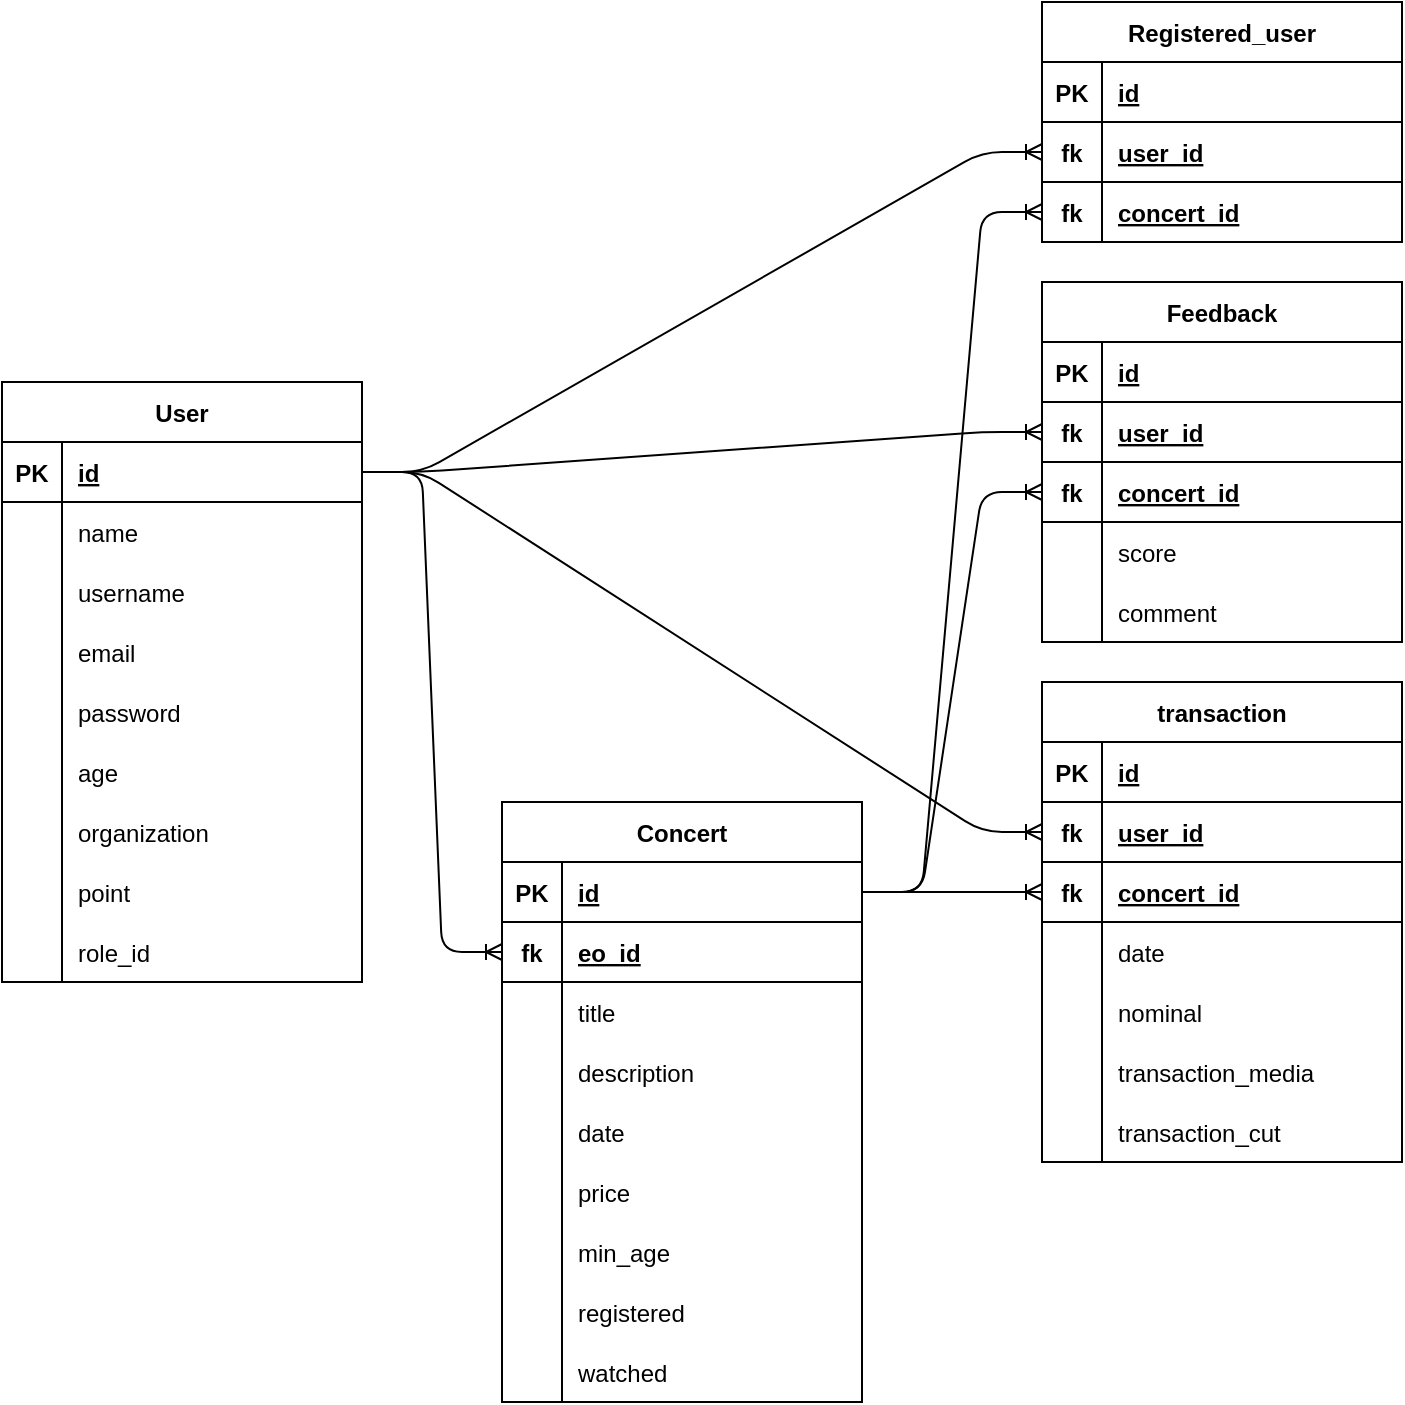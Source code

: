 <mxfile version="13.7.9" type="device"><diagram id="289aoKU1SkO0a2Dhedqb" name="Page-1"><mxGraphModel dx="1240" dy="1136" grid="1" gridSize="10" guides="1" tooltips="1" connect="1" arrows="1" fold="1" page="0" pageScale="1" pageWidth="850" pageHeight="1100" math="0" shadow="0"><root><mxCell id="0"/><mxCell id="1" parent="0"/><mxCell id="FfAV3dslwJQSL78X-hpX-55" style="edgeStyle=entityRelationEdgeStyle;orthogonalLoop=1;jettySize=auto;html=1;exitX=1;exitY=0.5;exitDx=0;exitDy=0;entryX=0;entryY=0.5;entryDx=0;entryDy=0;endArrow=ERoneToMany;fontSize=12;" parent="1" source="FfAV3dslwJQSL78X-hpX-2" target="FfAV3dslwJQSL78X-hpX-49" edge="1"><mxGeometry relative="1" as="geometry"/></mxCell><mxCell id="BCrbyeC83OzOymxAbKwZ-53" style="edgeStyle=entityRelationEdgeStyle;orthogonalLoop=1;jettySize=auto;html=1;exitX=1;exitY=0.5;exitDx=0;exitDy=0;entryX=0;entryY=0.5;entryDx=0;entryDy=0;endArrow=ERoneToMany;fontSize=12;" parent="1" source="FfAV3dslwJQSL78X-hpX-28" target="BCrbyeC83OzOymxAbKwZ-49" edge="1"><mxGeometry relative="1" as="geometry"/></mxCell><mxCell id="BCrbyeC83OzOymxAbKwZ-54" style="edgeStyle=entityRelationEdgeStyle;orthogonalLoop=1;jettySize=auto;html=1;exitX=1;exitY=0.5;exitDx=0;exitDy=0;entryX=0;entryY=0.5;entryDx=0;entryDy=0;endArrow=ERoneToMany;fontSize=12;" parent="1" source="FfAV3dslwJQSL78X-hpX-2" target="BCrbyeC83OzOymxAbKwZ-40" edge="1"><mxGeometry relative="1" as="geometry"/></mxCell><mxCell id="BCrbyeC83OzOymxAbKwZ-56" style="edgeStyle=entityRelationEdgeStyle;orthogonalLoop=1;jettySize=auto;html=1;exitX=1;exitY=0.5;exitDx=0;exitDy=0;entryX=0;entryY=0.5;entryDx=0;entryDy=0;endArrow=ERoneToMany;fontSize=12;" parent="1" source="FfAV3dslwJQSL78X-hpX-28" target="BCrbyeC83OzOymxAbKwZ-24" edge="1"><mxGeometry relative="1" as="geometry"/></mxCell><mxCell id="BCrbyeC83OzOymxAbKwZ-57" style="edgeStyle=entityRelationEdgeStyle;orthogonalLoop=1;jettySize=auto;html=1;exitX=1;exitY=0.5;exitDx=0;exitDy=0;entryX=0;entryY=0.5;entryDx=0;entryDy=0;endArrow=ERoneToMany;fontSize=12;" parent="1" source="FfAV3dslwJQSL78X-hpX-2" target="BCrbyeC83OzOymxAbKwZ-33" edge="1"><mxGeometry relative="1" as="geometry"/></mxCell><mxCell id="BCrbyeC83OzOymxAbKwZ-89" style="edgeStyle=entityRelationEdgeStyle;orthogonalLoop=1;jettySize=auto;html=1;exitX=1;exitY=0.5;exitDx=0;exitDy=0;entryX=0;entryY=0.5;entryDx=0;entryDy=0;endArrow=ERoneToMany;fontSize=12;" parent="1" source="FfAV3dslwJQSL78X-hpX-2" target="BCrbyeC83OzOymxAbKwZ-68" edge="1"><mxGeometry relative="1" as="geometry"/></mxCell><mxCell id="BCrbyeC83OzOymxAbKwZ-90" style="edgeStyle=entityRelationEdgeStyle;orthogonalLoop=1;jettySize=auto;html=1;exitX=1;exitY=0.5;exitDx=0;exitDy=0;entryX=0;entryY=0.5;entryDx=0;entryDy=0;endArrow=ERoneToMany;fontSize=12;" parent="1" source="FfAV3dslwJQSL78X-hpX-28" target="BCrbyeC83OzOymxAbKwZ-86" edge="1"><mxGeometry relative="1" as="geometry"/></mxCell><mxCell id="FfAV3dslwJQSL78X-hpX-1" value="User" style="shape=table;startSize=30;container=1;collapsible=1;childLayout=tableLayout;fixedRows=1;rowLines=0;fontStyle=1;align=center;resizeLast=1;" parent="1" vertex="1"><mxGeometry x="40" y="150" width="180" height="300" as="geometry"/></mxCell><mxCell id="FfAV3dslwJQSL78X-hpX-2" value="" style="shape=partialRectangle;collapsible=0;dropTarget=0;pointerEvents=0;fillColor=none;top=0;left=0;bottom=1;right=0;points=[[0,0.5],[1,0.5]];portConstraint=eastwest;" parent="FfAV3dslwJQSL78X-hpX-1" vertex="1"><mxGeometry y="30" width="180" height="30" as="geometry"/></mxCell><mxCell id="FfAV3dslwJQSL78X-hpX-3" value="PK" style="shape=partialRectangle;connectable=0;fillColor=none;top=0;left=0;bottom=0;right=0;fontStyle=1;overflow=hidden;" parent="FfAV3dslwJQSL78X-hpX-2" vertex="1"><mxGeometry width="30" height="30" as="geometry"/></mxCell><mxCell id="FfAV3dslwJQSL78X-hpX-4" value="id" style="shape=partialRectangle;connectable=0;fillColor=none;top=0;left=0;bottom=0;right=0;align=left;spacingLeft=6;fontStyle=5;overflow=hidden;" parent="FfAV3dslwJQSL78X-hpX-2" vertex="1"><mxGeometry x="30" width="150" height="30" as="geometry"/></mxCell><mxCell id="FfAV3dslwJQSL78X-hpX-5" value="" style="shape=partialRectangle;collapsible=0;dropTarget=0;pointerEvents=0;fillColor=none;top=0;left=0;bottom=0;right=0;points=[[0,0.5],[1,0.5]];portConstraint=eastwest;" parent="FfAV3dslwJQSL78X-hpX-1" vertex="1"><mxGeometry y="60" width="180" height="30" as="geometry"/></mxCell><mxCell id="FfAV3dslwJQSL78X-hpX-6" value="" style="shape=partialRectangle;connectable=0;fillColor=none;top=0;left=0;bottom=0;right=0;editable=1;overflow=hidden;" parent="FfAV3dslwJQSL78X-hpX-5" vertex="1"><mxGeometry width="30" height="30" as="geometry"/></mxCell><mxCell id="FfAV3dslwJQSL78X-hpX-7" value="name" style="shape=partialRectangle;connectable=0;fillColor=none;top=0;left=0;bottom=0;right=0;align=left;spacingLeft=6;overflow=hidden;" parent="FfAV3dslwJQSL78X-hpX-5" vertex="1"><mxGeometry x="30" width="150" height="30" as="geometry"/></mxCell><mxCell id="FfAV3dslwJQSL78X-hpX-15" value="" style="shape=partialRectangle;collapsible=0;dropTarget=0;pointerEvents=0;fillColor=none;top=0;left=0;bottom=0;right=0;points=[[0,0.5],[1,0.5]];portConstraint=eastwest;" parent="FfAV3dslwJQSL78X-hpX-1" vertex="1"><mxGeometry y="90" width="180" height="30" as="geometry"/></mxCell><mxCell id="FfAV3dslwJQSL78X-hpX-16" value="" style="shape=partialRectangle;connectable=0;fillColor=none;top=0;left=0;bottom=0;right=0;editable=1;overflow=hidden;" parent="FfAV3dslwJQSL78X-hpX-15" vertex="1"><mxGeometry width="30" height="30" as="geometry"/></mxCell><mxCell id="FfAV3dslwJQSL78X-hpX-17" value="username" style="shape=partialRectangle;connectable=0;fillColor=none;top=0;left=0;bottom=0;right=0;align=left;spacingLeft=6;overflow=hidden;" parent="FfAV3dslwJQSL78X-hpX-15" vertex="1"><mxGeometry x="30" width="150" height="30" as="geometry"/></mxCell><mxCell id="FfAV3dslwJQSL78X-hpX-18" value="" style="shape=partialRectangle;collapsible=0;dropTarget=0;pointerEvents=0;fillColor=none;top=0;left=0;bottom=0;right=0;points=[[0,0.5],[1,0.5]];portConstraint=eastwest;" parent="FfAV3dslwJQSL78X-hpX-1" vertex="1"><mxGeometry y="120" width="180" height="30" as="geometry"/></mxCell><mxCell id="FfAV3dslwJQSL78X-hpX-19" value="" style="shape=partialRectangle;connectable=0;fillColor=none;top=0;left=0;bottom=0;right=0;editable=1;overflow=hidden;" parent="FfAV3dslwJQSL78X-hpX-18" vertex="1"><mxGeometry width="30" height="30" as="geometry"/></mxCell><mxCell id="FfAV3dslwJQSL78X-hpX-20" value="email" style="shape=partialRectangle;connectable=0;fillColor=none;top=0;left=0;bottom=0;right=0;align=left;spacingLeft=6;overflow=hidden;" parent="FfAV3dslwJQSL78X-hpX-18" vertex="1"><mxGeometry x="30" width="150" height="30" as="geometry"/></mxCell><mxCell id="FfAV3dslwJQSL78X-hpX-21" value="" style="shape=partialRectangle;collapsible=0;dropTarget=0;pointerEvents=0;fillColor=none;top=0;left=0;bottom=0;right=0;points=[[0,0.5],[1,0.5]];portConstraint=eastwest;" parent="FfAV3dslwJQSL78X-hpX-1" vertex="1"><mxGeometry y="150" width="180" height="30" as="geometry"/></mxCell><mxCell id="FfAV3dslwJQSL78X-hpX-22" value="" style="shape=partialRectangle;connectable=0;fillColor=none;top=0;left=0;bottom=0;right=0;editable=1;overflow=hidden;" parent="FfAV3dslwJQSL78X-hpX-21" vertex="1"><mxGeometry width="30" height="30" as="geometry"/></mxCell><mxCell id="FfAV3dslwJQSL78X-hpX-23" value="password" style="shape=partialRectangle;connectable=0;fillColor=none;top=0;left=0;bottom=0;right=0;align=left;spacingLeft=6;overflow=hidden;" parent="FfAV3dslwJQSL78X-hpX-21" vertex="1"><mxGeometry x="30" width="150" height="30" as="geometry"/></mxCell><mxCell id="FfAV3dslwJQSL78X-hpX-24" value="" style="shape=partialRectangle;collapsible=0;dropTarget=0;pointerEvents=0;fillColor=none;top=0;left=0;bottom=0;right=0;points=[[0,0.5],[1,0.5]];portConstraint=eastwest;" parent="FfAV3dslwJQSL78X-hpX-1" vertex="1"><mxGeometry y="180" width="180" height="30" as="geometry"/></mxCell><mxCell id="FfAV3dslwJQSL78X-hpX-25" value="" style="shape=partialRectangle;connectable=0;fillColor=none;top=0;left=0;bottom=0;right=0;editable=1;overflow=hidden;" parent="FfAV3dslwJQSL78X-hpX-24" vertex="1"><mxGeometry width="30" height="30" as="geometry"/></mxCell><mxCell id="FfAV3dslwJQSL78X-hpX-26" value="age" style="shape=partialRectangle;connectable=0;fillColor=none;top=0;left=0;bottom=0;right=0;align=left;spacingLeft=6;overflow=hidden;" parent="FfAV3dslwJQSL78X-hpX-24" vertex="1"><mxGeometry x="30" width="150" height="30" as="geometry"/></mxCell><mxCell id="BCrbyeC83OzOymxAbKwZ-91" value="" style="shape=partialRectangle;collapsible=0;dropTarget=0;pointerEvents=0;fillColor=none;top=0;left=0;bottom=0;right=0;points=[[0,0.5],[1,0.5]];portConstraint=eastwest;" parent="FfAV3dslwJQSL78X-hpX-1" vertex="1"><mxGeometry y="210" width="180" height="30" as="geometry"/></mxCell><mxCell id="BCrbyeC83OzOymxAbKwZ-92" value="" style="shape=partialRectangle;connectable=0;fillColor=none;top=0;left=0;bottom=0;right=0;editable=1;overflow=hidden;" parent="BCrbyeC83OzOymxAbKwZ-91" vertex="1"><mxGeometry width="30" height="30" as="geometry"/></mxCell><mxCell id="BCrbyeC83OzOymxAbKwZ-93" value="organization" style="shape=partialRectangle;connectable=0;fillColor=none;top=0;left=0;bottom=0;right=0;align=left;spacingLeft=6;overflow=hidden;" parent="BCrbyeC83OzOymxAbKwZ-91" vertex="1"><mxGeometry x="30" width="150" height="30" as="geometry"/></mxCell><mxCell id="BCrbyeC83OzOymxAbKwZ-58" value="" style="shape=partialRectangle;collapsible=0;dropTarget=0;pointerEvents=0;fillColor=none;top=0;left=0;bottom=0;right=0;points=[[0,0.5],[1,0.5]];portConstraint=eastwest;" parent="FfAV3dslwJQSL78X-hpX-1" vertex="1"><mxGeometry y="240" width="180" height="30" as="geometry"/></mxCell><mxCell id="BCrbyeC83OzOymxAbKwZ-59" value="" style="shape=partialRectangle;connectable=0;fillColor=none;top=0;left=0;bottom=0;right=0;editable=1;overflow=hidden;" parent="BCrbyeC83OzOymxAbKwZ-58" vertex="1"><mxGeometry width="30" height="30" as="geometry"/></mxCell><mxCell id="BCrbyeC83OzOymxAbKwZ-60" value="point" style="shape=partialRectangle;connectable=0;fillColor=none;top=0;left=0;bottom=0;right=0;align=left;spacingLeft=6;overflow=hidden;" parent="BCrbyeC83OzOymxAbKwZ-58" vertex="1"><mxGeometry x="30" width="150" height="30" as="geometry"/></mxCell><mxCell id="FfAV3dslwJQSL78X-hpX-46" value="" style="shape=partialRectangle;collapsible=0;dropTarget=0;pointerEvents=0;fillColor=none;top=0;left=0;bottom=0;right=0;points=[[0,0.5],[1,0.5]];portConstraint=eastwest;" parent="FfAV3dslwJQSL78X-hpX-1" vertex="1"><mxGeometry y="270" width="180" height="30" as="geometry"/></mxCell><mxCell id="FfAV3dslwJQSL78X-hpX-47" value="" style="shape=partialRectangle;connectable=0;fillColor=none;top=0;left=0;bottom=0;right=0;editable=1;overflow=hidden;" parent="FfAV3dslwJQSL78X-hpX-46" vertex="1"><mxGeometry width="30" height="30" as="geometry"/></mxCell><mxCell id="FfAV3dslwJQSL78X-hpX-48" value="role_id" style="shape=partialRectangle;connectable=0;fillColor=none;top=0;left=0;bottom=0;right=0;align=left;spacingLeft=6;overflow=hidden;" parent="FfAV3dslwJQSL78X-hpX-46" vertex="1"><mxGeometry x="30" width="150" height="30" as="geometry"/></mxCell><mxCell id="FfAV3dslwJQSL78X-hpX-27" value="Concert" style="shape=table;startSize=30;container=1;collapsible=1;childLayout=tableLayout;fixedRows=1;rowLines=0;fontStyle=1;align=center;resizeLast=1;" parent="1" vertex="1"><mxGeometry x="290" y="360" width="180" height="300" as="geometry"/></mxCell><mxCell id="FfAV3dslwJQSL78X-hpX-28" value="" style="shape=partialRectangle;collapsible=0;dropTarget=0;pointerEvents=0;fillColor=none;top=0;left=0;bottom=1;right=0;points=[[0,0.5],[1,0.5]];portConstraint=eastwest;" parent="FfAV3dslwJQSL78X-hpX-27" vertex="1"><mxGeometry y="30" width="180" height="30" as="geometry"/></mxCell><mxCell id="FfAV3dslwJQSL78X-hpX-29" value="PK" style="shape=partialRectangle;connectable=0;fillColor=none;top=0;left=0;bottom=0;right=0;fontStyle=1;overflow=hidden;" parent="FfAV3dslwJQSL78X-hpX-28" vertex="1"><mxGeometry width="30" height="30" as="geometry"/></mxCell><mxCell id="FfAV3dslwJQSL78X-hpX-30" value="id" style="shape=partialRectangle;connectable=0;fillColor=none;top=0;left=0;bottom=0;right=0;align=left;spacingLeft=6;fontStyle=5;overflow=hidden;" parent="FfAV3dslwJQSL78X-hpX-28" vertex="1"><mxGeometry x="30" width="150" height="30" as="geometry"/></mxCell><mxCell id="FfAV3dslwJQSL78X-hpX-49" value="" style="shape=partialRectangle;collapsible=0;dropTarget=0;pointerEvents=0;fillColor=none;top=0;left=0;bottom=1;right=0;points=[[0,0.5],[1,0.5]];portConstraint=eastwest;" parent="FfAV3dslwJQSL78X-hpX-27" vertex="1"><mxGeometry y="60" width="180" height="30" as="geometry"/></mxCell><mxCell id="FfAV3dslwJQSL78X-hpX-50" value="fk" style="shape=partialRectangle;connectable=0;fillColor=none;top=0;left=0;bottom=0;right=0;fontStyle=1;overflow=hidden;" parent="FfAV3dslwJQSL78X-hpX-49" vertex="1"><mxGeometry width="30" height="30" as="geometry"/></mxCell><mxCell id="FfAV3dslwJQSL78X-hpX-51" value="eo_id" style="shape=partialRectangle;connectable=0;fillColor=none;top=0;left=0;bottom=0;right=0;align=left;spacingLeft=6;fontStyle=5;overflow=hidden;" parent="FfAV3dslwJQSL78X-hpX-49" vertex="1"><mxGeometry x="30" width="150" height="30" as="geometry"/></mxCell><mxCell id="FfAV3dslwJQSL78X-hpX-34" value="" style="shape=partialRectangle;collapsible=0;dropTarget=0;pointerEvents=0;fillColor=none;top=0;left=0;bottom=0;right=0;points=[[0,0.5],[1,0.5]];portConstraint=eastwest;" parent="FfAV3dslwJQSL78X-hpX-27" vertex="1"><mxGeometry y="90" width="180" height="30" as="geometry"/></mxCell><mxCell id="FfAV3dslwJQSL78X-hpX-35" value="" style="shape=partialRectangle;connectable=0;fillColor=none;top=0;left=0;bottom=0;right=0;editable=1;overflow=hidden;" parent="FfAV3dslwJQSL78X-hpX-34" vertex="1"><mxGeometry width="30" height="30" as="geometry"/></mxCell><mxCell id="FfAV3dslwJQSL78X-hpX-36" value="title" style="shape=partialRectangle;connectable=0;fillColor=none;top=0;left=0;bottom=0;right=0;align=left;spacingLeft=6;overflow=hidden;" parent="FfAV3dslwJQSL78X-hpX-34" vertex="1"><mxGeometry x="30" width="150" height="30" as="geometry"/></mxCell><mxCell id="FfAV3dslwJQSL78X-hpX-37" value="" style="shape=partialRectangle;collapsible=0;dropTarget=0;pointerEvents=0;fillColor=none;top=0;left=0;bottom=0;right=0;points=[[0,0.5],[1,0.5]];portConstraint=eastwest;" parent="FfAV3dslwJQSL78X-hpX-27" vertex="1"><mxGeometry y="120" width="180" height="30" as="geometry"/></mxCell><mxCell id="FfAV3dslwJQSL78X-hpX-38" value="" style="shape=partialRectangle;connectable=0;fillColor=none;top=0;left=0;bottom=0;right=0;editable=1;overflow=hidden;" parent="FfAV3dslwJQSL78X-hpX-37" vertex="1"><mxGeometry width="30" height="30" as="geometry"/></mxCell><mxCell id="FfAV3dslwJQSL78X-hpX-39" value="description" style="shape=partialRectangle;connectable=0;fillColor=none;top=0;left=0;bottom=0;right=0;align=left;spacingLeft=6;overflow=hidden;" parent="FfAV3dslwJQSL78X-hpX-37" vertex="1"><mxGeometry x="30" width="150" height="30" as="geometry"/></mxCell><mxCell id="FfAV3dslwJQSL78X-hpX-43" value="" style="shape=partialRectangle;collapsible=0;dropTarget=0;pointerEvents=0;fillColor=none;top=0;left=0;bottom=0;right=0;points=[[0,0.5],[1,0.5]];portConstraint=eastwest;" parent="FfAV3dslwJQSL78X-hpX-27" vertex="1"><mxGeometry y="150" width="180" height="30" as="geometry"/></mxCell><mxCell id="FfAV3dslwJQSL78X-hpX-44" value="" style="shape=partialRectangle;connectable=0;fillColor=none;top=0;left=0;bottom=0;right=0;editable=1;overflow=hidden;" parent="FfAV3dslwJQSL78X-hpX-43" vertex="1"><mxGeometry width="30" height="30" as="geometry"/></mxCell><mxCell id="FfAV3dslwJQSL78X-hpX-45" value="date" style="shape=partialRectangle;connectable=0;fillColor=none;top=0;left=0;bottom=0;right=0;align=left;spacingLeft=6;overflow=hidden;" parent="FfAV3dslwJQSL78X-hpX-43" vertex="1"><mxGeometry x="30" width="150" height="30" as="geometry"/></mxCell><mxCell id="FfAV3dslwJQSL78X-hpX-52" value="" style="shape=partialRectangle;collapsible=0;dropTarget=0;pointerEvents=0;fillColor=none;top=0;left=0;bottom=0;right=0;points=[[0,0.5],[1,0.5]];portConstraint=eastwest;" parent="FfAV3dslwJQSL78X-hpX-27" vertex="1"><mxGeometry y="180" width="180" height="30" as="geometry"/></mxCell><mxCell id="FfAV3dslwJQSL78X-hpX-53" value="" style="shape=partialRectangle;connectable=0;fillColor=none;top=0;left=0;bottom=0;right=0;editable=1;overflow=hidden;" parent="FfAV3dslwJQSL78X-hpX-52" vertex="1"><mxGeometry width="30" height="30" as="geometry"/></mxCell><mxCell id="FfAV3dslwJQSL78X-hpX-54" value="price" style="shape=partialRectangle;connectable=0;fillColor=none;top=0;left=0;bottom=0;right=0;align=left;spacingLeft=6;overflow=hidden;" parent="FfAV3dslwJQSL78X-hpX-52" vertex="1"><mxGeometry x="30" width="150" height="30" as="geometry"/></mxCell><mxCell id="BCrbyeC83OzOymxAbKwZ-61" value="" style="shape=partialRectangle;collapsible=0;dropTarget=0;pointerEvents=0;fillColor=none;top=0;left=0;bottom=0;right=0;points=[[0,0.5],[1,0.5]];portConstraint=eastwest;" parent="FfAV3dslwJQSL78X-hpX-27" vertex="1"><mxGeometry y="210" width="180" height="30" as="geometry"/></mxCell><mxCell id="BCrbyeC83OzOymxAbKwZ-62" value="" style="shape=partialRectangle;connectable=0;fillColor=none;top=0;left=0;bottom=0;right=0;editable=1;overflow=hidden;" parent="BCrbyeC83OzOymxAbKwZ-61" vertex="1"><mxGeometry width="30" height="30" as="geometry"/></mxCell><mxCell id="BCrbyeC83OzOymxAbKwZ-63" value="min_age" style="shape=partialRectangle;connectable=0;fillColor=none;top=0;left=0;bottom=0;right=0;align=left;spacingLeft=6;overflow=hidden;" parent="BCrbyeC83OzOymxAbKwZ-61" vertex="1"><mxGeometry x="30" width="150" height="30" as="geometry"/></mxCell><mxCell id="BCrbyeC83OzOymxAbKwZ-8" value="" style="shape=partialRectangle;collapsible=0;dropTarget=0;pointerEvents=0;fillColor=none;top=0;left=0;bottom=0;right=0;points=[[0,0.5],[1,0.5]];portConstraint=eastwest;" parent="FfAV3dslwJQSL78X-hpX-27" vertex="1"><mxGeometry y="240" width="180" height="30" as="geometry"/></mxCell><mxCell id="BCrbyeC83OzOymxAbKwZ-9" value="" style="shape=partialRectangle;connectable=0;fillColor=none;top=0;left=0;bottom=0;right=0;editable=1;overflow=hidden;" parent="BCrbyeC83OzOymxAbKwZ-8" vertex="1"><mxGeometry width="30" height="30" as="geometry"/></mxCell><mxCell id="BCrbyeC83OzOymxAbKwZ-10" value="registered" style="shape=partialRectangle;connectable=0;fillColor=none;top=0;left=0;bottom=0;right=0;align=left;spacingLeft=6;overflow=hidden;" parent="BCrbyeC83OzOymxAbKwZ-8" vertex="1"><mxGeometry x="30" width="150" height="30" as="geometry"/></mxCell><mxCell id="BCrbyeC83OzOymxAbKwZ-11" value="" style="shape=partialRectangle;collapsible=0;dropTarget=0;pointerEvents=0;fillColor=none;top=0;left=0;bottom=0;right=0;points=[[0,0.5],[1,0.5]];portConstraint=eastwest;" parent="FfAV3dslwJQSL78X-hpX-27" vertex="1"><mxGeometry y="270" width="180" height="30" as="geometry"/></mxCell><mxCell id="BCrbyeC83OzOymxAbKwZ-12" value="" style="shape=partialRectangle;connectable=0;fillColor=none;top=0;left=0;bottom=0;right=0;editable=1;overflow=hidden;" parent="BCrbyeC83OzOymxAbKwZ-11" vertex="1"><mxGeometry width="30" height="30" as="geometry"/></mxCell><mxCell id="BCrbyeC83OzOymxAbKwZ-13" value="watched" style="shape=partialRectangle;connectable=0;fillColor=none;top=0;left=0;bottom=0;right=0;align=left;spacingLeft=6;overflow=hidden;" parent="BCrbyeC83OzOymxAbKwZ-11" vertex="1"><mxGeometry x="30" width="150" height="30" as="geometry"/></mxCell><mxCell id="BCrbyeC83OzOymxAbKwZ-36" value="Registered_user" style="shape=table;startSize=30;container=1;collapsible=1;childLayout=tableLayout;fixedRows=1;rowLines=0;fontStyle=1;align=center;resizeLast=1;" parent="1" vertex="1"><mxGeometry x="560" y="-40" width="180" height="120" as="geometry"/></mxCell><mxCell id="BCrbyeC83OzOymxAbKwZ-37" value="" style="shape=partialRectangle;collapsible=0;dropTarget=0;pointerEvents=0;fillColor=none;top=0;left=0;bottom=1;right=0;points=[[0,0.5],[1,0.5]];portConstraint=eastwest;" parent="BCrbyeC83OzOymxAbKwZ-36" vertex="1"><mxGeometry y="30" width="180" height="30" as="geometry"/></mxCell><mxCell id="BCrbyeC83OzOymxAbKwZ-38" value="PK" style="shape=partialRectangle;connectable=0;fillColor=none;top=0;left=0;bottom=0;right=0;fontStyle=1;overflow=hidden;" parent="BCrbyeC83OzOymxAbKwZ-37" vertex="1"><mxGeometry width="30" height="30" as="geometry"/></mxCell><mxCell id="BCrbyeC83OzOymxAbKwZ-39" value="id" style="shape=partialRectangle;connectable=0;fillColor=none;top=0;left=0;bottom=0;right=0;align=left;spacingLeft=6;fontStyle=5;overflow=hidden;" parent="BCrbyeC83OzOymxAbKwZ-37" vertex="1"><mxGeometry x="30" width="150" height="30" as="geometry"/></mxCell><mxCell id="BCrbyeC83OzOymxAbKwZ-40" value="" style="shape=partialRectangle;collapsible=0;dropTarget=0;pointerEvents=0;fillColor=none;top=0;left=0;bottom=1;right=0;points=[[0,0.5],[1,0.5]];portConstraint=eastwest;" parent="BCrbyeC83OzOymxAbKwZ-36" vertex="1"><mxGeometry y="60" width="180" height="30" as="geometry"/></mxCell><mxCell id="BCrbyeC83OzOymxAbKwZ-41" value="fk" style="shape=partialRectangle;connectable=0;fillColor=none;top=0;left=0;bottom=0;right=0;fontStyle=1;overflow=hidden;" parent="BCrbyeC83OzOymxAbKwZ-40" vertex="1"><mxGeometry width="30" height="30" as="geometry"/></mxCell><mxCell id="BCrbyeC83OzOymxAbKwZ-42" value="user_id" style="shape=partialRectangle;connectable=0;fillColor=none;top=0;left=0;bottom=0;right=0;align=left;spacingLeft=6;fontStyle=5;overflow=hidden;" parent="BCrbyeC83OzOymxAbKwZ-40" vertex="1"><mxGeometry x="30" width="150" height="30" as="geometry"/></mxCell><mxCell id="BCrbyeC83OzOymxAbKwZ-49" value="" style="shape=partialRectangle;collapsible=0;dropTarget=0;pointerEvents=0;fillColor=none;top=0;left=0;bottom=1;right=0;points=[[0,0.5],[1,0.5]];portConstraint=eastwest;" parent="BCrbyeC83OzOymxAbKwZ-36" vertex="1"><mxGeometry y="90" width="180" height="30" as="geometry"/></mxCell><mxCell id="BCrbyeC83OzOymxAbKwZ-50" value="fk" style="shape=partialRectangle;connectable=0;fillColor=none;top=0;left=0;bottom=0;right=0;fontStyle=1;overflow=hidden;" parent="BCrbyeC83OzOymxAbKwZ-49" vertex="1"><mxGeometry width="30" height="30" as="geometry"/></mxCell><mxCell id="BCrbyeC83OzOymxAbKwZ-51" value="concert_id" style="shape=partialRectangle;connectable=0;fillColor=none;top=0;left=0;bottom=0;right=0;align=left;spacingLeft=6;fontStyle=5;overflow=hidden;" parent="BCrbyeC83OzOymxAbKwZ-49" vertex="1"><mxGeometry x="30" width="150" height="30" as="geometry"/></mxCell><mxCell id="BCrbyeC83OzOymxAbKwZ-20" value="Feedback" style="shape=table;startSize=30;container=1;collapsible=1;childLayout=tableLayout;fixedRows=1;rowLines=0;fontStyle=1;align=center;resizeLast=1;" parent="1" vertex="1"><mxGeometry x="560" y="100" width="180" height="180" as="geometry"/></mxCell><mxCell id="BCrbyeC83OzOymxAbKwZ-21" value="" style="shape=partialRectangle;collapsible=0;dropTarget=0;pointerEvents=0;fillColor=none;top=0;left=0;bottom=1;right=0;points=[[0,0.5],[1,0.5]];portConstraint=eastwest;" parent="BCrbyeC83OzOymxAbKwZ-20" vertex="1"><mxGeometry y="30" width="180" height="30" as="geometry"/></mxCell><mxCell id="BCrbyeC83OzOymxAbKwZ-22" value="PK" style="shape=partialRectangle;connectable=0;fillColor=none;top=0;left=0;bottom=0;right=0;fontStyle=1;overflow=hidden;" parent="BCrbyeC83OzOymxAbKwZ-21" vertex="1"><mxGeometry width="30" height="30" as="geometry"/></mxCell><mxCell id="BCrbyeC83OzOymxAbKwZ-23" value="id" style="shape=partialRectangle;connectable=0;fillColor=none;top=0;left=0;bottom=0;right=0;align=left;spacingLeft=6;fontStyle=5;overflow=hidden;" parent="BCrbyeC83OzOymxAbKwZ-21" vertex="1"><mxGeometry x="30" width="150" height="30" as="geometry"/></mxCell><mxCell id="BCrbyeC83OzOymxAbKwZ-33" value="" style="shape=partialRectangle;collapsible=0;dropTarget=0;pointerEvents=0;fillColor=none;top=0;left=0;bottom=1;right=0;points=[[0,0.5],[1,0.5]];portConstraint=eastwest;" parent="BCrbyeC83OzOymxAbKwZ-20" vertex="1"><mxGeometry y="60" width="180" height="30" as="geometry"/></mxCell><mxCell id="BCrbyeC83OzOymxAbKwZ-34" value="fk" style="shape=partialRectangle;connectable=0;fillColor=none;top=0;left=0;bottom=0;right=0;fontStyle=1;overflow=hidden;" parent="BCrbyeC83OzOymxAbKwZ-33" vertex="1"><mxGeometry width="30" height="30" as="geometry"/></mxCell><mxCell id="BCrbyeC83OzOymxAbKwZ-35" value="user_id" style="shape=partialRectangle;connectable=0;fillColor=none;top=0;left=0;bottom=0;right=0;align=left;spacingLeft=6;fontStyle=5;overflow=hidden;" parent="BCrbyeC83OzOymxAbKwZ-33" vertex="1"><mxGeometry x="30" width="150" height="30" as="geometry"/></mxCell><mxCell id="BCrbyeC83OzOymxAbKwZ-24" value="" style="shape=partialRectangle;collapsible=0;dropTarget=0;pointerEvents=0;fillColor=none;top=0;left=0;bottom=1;right=0;points=[[0,0.5],[1,0.5]];portConstraint=eastwest;" parent="BCrbyeC83OzOymxAbKwZ-20" vertex="1"><mxGeometry y="90" width="180" height="30" as="geometry"/></mxCell><mxCell id="BCrbyeC83OzOymxAbKwZ-25" value="fk" style="shape=partialRectangle;connectable=0;fillColor=none;top=0;left=0;bottom=0;right=0;fontStyle=1;overflow=hidden;" parent="BCrbyeC83OzOymxAbKwZ-24" vertex="1"><mxGeometry width="30" height="30" as="geometry"/></mxCell><mxCell id="BCrbyeC83OzOymxAbKwZ-26" value="concert_id" style="shape=partialRectangle;connectable=0;fillColor=none;top=0;left=0;bottom=0;right=0;align=left;spacingLeft=6;fontStyle=5;overflow=hidden;" parent="BCrbyeC83OzOymxAbKwZ-24" vertex="1"><mxGeometry x="30" width="150" height="30" as="geometry"/></mxCell><mxCell id="BCrbyeC83OzOymxAbKwZ-27" value="" style="shape=partialRectangle;collapsible=0;dropTarget=0;pointerEvents=0;fillColor=none;top=0;left=0;bottom=0;right=0;points=[[0,0.5],[1,0.5]];portConstraint=eastwest;" parent="BCrbyeC83OzOymxAbKwZ-20" vertex="1"><mxGeometry y="120" width="180" height="30" as="geometry"/></mxCell><mxCell id="BCrbyeC83OzOymxAbKwZ-28" value="" style="shape=partialRectangle;connectable=0;fillColor=none;top=0;left=0;bottom=0;right=0;editable=1;overflow=hidden;" parent="BCrbyeC83OzOymxAbKwZ-27" vertex="1"><mxGeometry width="30" height="30" as="geometry"/></mxCell><mxCell id="BCrbyeC83OzOymxAbKwZ-29" value="score" style="shape=partialRectangle;connectable=0;fillColor=none;top=0;left=0;bottom=0;right=0;align=left;spacingLeft=6;overflow=hidden;" parent="BCrbyeC83OzOymxAbKwZ-27" vertex="1"><mxGeometry x="30" width="150" height="30" as="geometry"/></mxCell><mxCell id="BCrbyeC83OzOymxAbKwZ-30" value="" style="shape=partialRectangle;collapsible=0;dropTarget=0;pointerEvents=0;fillColor=none;top=0;left=0;bottom=0;right=0;points=[[0,0.5],[1,0.5]];portConstraint=eastwest;" parent="BCrbyeC83OzOymxAbKwZ-20" vertex="1"><mxGeometry y="150" width="180" height="30" as="geometry"/></mxCell><mxCell id="BCrbyeC83OzOymxAbKwZ-31" value="" style="shape=partialRectangle;connectable=0;fillColor=none;top=0;left=0;bottom=0;right=0;editable=1;overflow=hidden;" parent="BCrbyeC83OzOymxAbKwZ-30" vertex="1"><mxGeometry width="30" height="30" as="geometry"/></mxCell><mxCell id="BCrbyeC83OzOymxAbKwZ-32" value="comment" style="shape=partialRectangle;connectable=0;fillColor=none;top=0;left=0;bottom=0;right=0;align=left;spacingLeft=6;overflow=hidden;" parent="BCrbyeC83OzOymxAbKwZ-30" vertex="1"><mxGeometry x="30" width="150" height="30" as="geometry"/></mxCell><mxCell id="BCrbyeC83OzOymxAbKwZ-64" value="transaction" style="shape=table;startSize=30;container=1;collapsible=1;childLayout=tableLayout;fixedRows=1;rowLines=0;fontStyle=1;align=center;resizeLast=1;" parent="1" vertex="1"><mxGeometry x="560" y="300" width="180" height="240" as="geometry"/></mxCell><mxCell id="BCrbyeC83OzOymxAbKwZ-65" value="" style="shape=partialRectangle;collapsible=0;dropTarget=0;pointerEvents=0;fillColor=none;top=0;left=0;bottom=1;right=0;points=[[0,0.5],[1,0.5]];portConstraint=eastwest;" parent="BCrbyeC83OzOymxAbKwZ-64" vertex="1"><mxGeometry y="30" width="180" height="30" as="geometry"/></mxCell><mxCell id="BCrbyeC83OzOymxAbKwZ-66" value="PK" style="shape=partialRectangle;connectable=0;fillColor=none;top=0;left=0;bottom=0;right=0;fontStyle=1;overflow=hidden;" parent="BCrbyeC83OzOymxAbKwZ-65" vertex="1"><mxGeometry width="30" height="30" as="geometry"/></mxCell><mxCell id="BCrbyeC83OzOymxAbKwZ-67" value="id" style="shape=partialRectangle;connectable=0;fillColor=none;top=0;left=0;bottom=0;right=0;align=left;spacingLeft=6;fontStyle=5;overflow=hidden;" parent="BCrbyeC83OzOymxAbKwZ-65" vertex="1"><mxGeometry x="30" width="150" height="30" as="geometry"/></mxCell><mxCell id="BCrbyeC83OzOymxAbKwZ-68" value="" style="shape=partialRectangle;collapsible=0;dropTarget=0;pointerEvents=0;fillColor=none;top=0;left=0;bottom=1;right=0;points=[[0,0.5],[1,0.5]];portConstraint=eastwest;" parent="BCrbyeC83OzOymxAbKwZ-64" vertex="1"><mxGeometry y="60" width="180" height="30" as="geometry"/></mxCell><mxCell id="BCrbyeC83OzOymxAbKwZ-69" value="fk" style="shape=partialRectangle;connectable=0;fillColor=none;top=0;left=0;bottom=0;right=0;fontStyle=1;overflow=hidden;" parent="BCrbyeC83OzOymxAbKwZ-68" vertex="1"><mxGeometry width="30" height="30" as="geometry"/></mxCell><mxCell id="BCrbyeC83OzOymxAbKwZ-70" value="user_id" style="shape=partialRectangle;connectable=0;fillColor=none;top=0;left=0;bottom=0;right=0;align=left;spacingLeft=6;fontStyle=5;overflow=hidden;" parent="BCrbyeC83OzOymxAbKwZ-68" vertex="1"><mxGeometry x="30" width="150" height="30" as="geometry"/></mxCell><mxCell id="BCrbyeC83OzOymxAbKwZ-86" value="" style="shape=partialRectangle;collapsible=0;dropTarget=0;pointerEvents=0;fillColor=none;top=0;left=0;bottom=1;right=0;points=[[0,0.5],[1,0.5]];portConstraint=eastwest;" parent="BCrbyeC83OzOymxAbKwZ-64" vertex="1"><mxGeometry y="90" width="180" height="30" as="geometry"/></mxCell><mxCell id="BCrbyeC83OzOymxAbKwZ-87" value="fk" style="shape=partialRectangle;connectable=0;fillColor=none;top=0;left=0;bottom=0;right=0;fontStyle=1;overflow=hidden;" parent="BCrbyeC83OzOymxAbKwZ-86" vertex="1"><mxGeometry width="30" height="30" as="geometry"/></mxCell><mxCell id="BCrbyeC83OzOymxAbKwZ-88" value="concert_id" style="shape=partialRectangle;connectable=0;fillColor=none;top=0;left=0;bottom=0;right=0;align=left;spacingLeft=6;fontStyle=5;overflow=hidden;" parent="BCrbyeC83OzOymxAbKwZ-86" vertex="1"><mxGeometry x="30" width="150" height="30" as="geometry"/></mxCell><mxCell id="BCrbyeC83OzOymxAbKwZ-71" value="" style="shape=partialRectangle;collapsible=0;dropTarget=0;pointerEvents=0;fillColor=none;top=0;left=0;bottom=0;right=0;points=[[0,0.5],[1,0.5]];portConstraint=eastwest;" parent="BCrbyeC83OzOymxAbKwZ-64" vertex="1"><mxGeometry y="120" width="180" height="30" as="geometry"/></mxCell><mxCell id="BCrbyeC83OzOymxAbKwZ-72" value="" style="shape=partialRectangle;connectable=0;fillColor=none;top=0;left=0;bottom=0;right=0;editable=1;overflow=hidden;" parent="BCrbyeC83OzOymxAbKwZ-71" vertex="1"><mxGeometry width="30" height="30" as="geometry"/></mxCell><mxCell id="BCrbyeC83OzOymxAbKwZ-73" value="date" style="shape=partialRectangle;connectable=0;fillColor=none;top=0;left=0;bottom=0;right=0;align=left;spacingLeft=6;overflow=hidden;" parent="BCrbyeC83OzOymxAbKwZ-71" vertex="1"><mxGeometry x="30" width="150" height="30" as="geometry"/></mxCell><mxCell id="BCrbyeC83OzOymxAbKwZ-74" value="" style="shape=partialRectangle;collapsible=0;dropTarget=0;pointerEvents=0;fillColor=none;top=0;left=0;bottom=0;right=0;points=[[0,0.5],[1,0.5]];portConstraint=eastwest;" parent="BCrbyeC83OzOymxAbKwZ-64" vertex="1"><mxGeometry y="150" width="180" height="30" as="geometry"/></mxCell><mxCell id="BCrbyeC83OzOymxAbKwZ-75" value="" style="shape=partialRectangle;connectable=0;fillColor=none;top=0;left=0;bottom=0;right=0;editable=1;overflow=hidden;" parent="BCrbyeC83OzOymxAbKwZ-74" vertex="1"><mxGeometry width="30" height="30" as="geometry"/></mxCell><mxCell id="BCrbyeC83OzOymxAbKwZ-76" value="nominal" style="shape=partialRectangle;connectable=0;fillColor=none;top=0;left=0;bottom=0;right=0;align=left;spacingLeft=6;overflow=hidden;" parent="BCrbyeC83OzOymxAbKwZ-74" vertex="1"><mxGeometry x="30" width="150" height="30" as="geometry"/></mxCell><mxCell id="BCrbyeC83OzOymxAbKwZ-77" value="" style="shape=partialRectangle;collapsible=0;dropTarget=0;pointerEvents=0;fillColor=none;top=0;left=0;bottom=0;right=0;points=[[0,0.5],[1,0.5]];portConstraint=eastwest;" parent="BCrbyeC83OzOymxAbKwZ-64" vertex="1"><mxGeometry y="180" width="180" height="30" as="geometry"/></mxCell><mxCell id="BCrbyeC83OzOymxAbKwZ-78" value="" style="shape=partialRectangle;connectable=0;fillColor=none;top=0;left=0;bottom=0;right=0;editable=1;overflow=hidden;" parent="BCrbyeC83OzOymxAbKwZ-77" vertex="1"><mxGeometry width="30" height="30" as="geometry"/></mxCell><mxCell id="BCrbyeC83OzOymxAbKwZ-79" value="transaction_media" style="shape=partialRectangle;connectable=0;fillColor=none;top=0;left=0;bottom=0;right=0;align=left;spacingLeft=6;overflow=hidden;" parent="BCrbyeC83OzOymxAbKwZ-77" vertex="1"><mxGeometry x="30" width="150" height="30" as="geometry"/></mxCell><mxCell id="BCrbyeC83OzOymxAbKwZ-80" value="" style="shape=partialRectangle;collapsible=0;dropTarget=0;pointerEvents=0;fillColor=none;top=0;left=0;bottom=0;right=0;points=[[0,0.5],[1,0.5]];portConstraint=eastwest;" parent="BCrbyeC83OzOymxAbKwZ-64" vertex="1"><mxGeometry y="210" width="180" height="30" as="geometry"/></mxCell><mxCell id="BCrbyeC83OzOymxAbKwZ-81" value="" style="shape=partialRectangle;connectable=0;fillColor=none;top=0;left=0;bottom=0;right=0;editable=1;overflow=hidden;" parent="BCrbyeC83OzOymxAbKwZ-80" vertex="1"><mxGeometry width="30" height="30" as="geometry"/></mxCell><mxCell id="BCrbyeC83OzOymxAbKwZ-82" value="transaction_cut" style="shape=partialRectangle;connectable=0;fillColor=none;top=0;left=0;bottom=0;right=0;align=left;spacingLeft=6;overflow=hidden;" parent="BCrbyeC83OzOymxAbKwZ-80" vertex="1"><mxGeometry x="30" width="150" height="30" as="geometry"/></mxCell></root></mxGraphModel></diagram></mxfile>